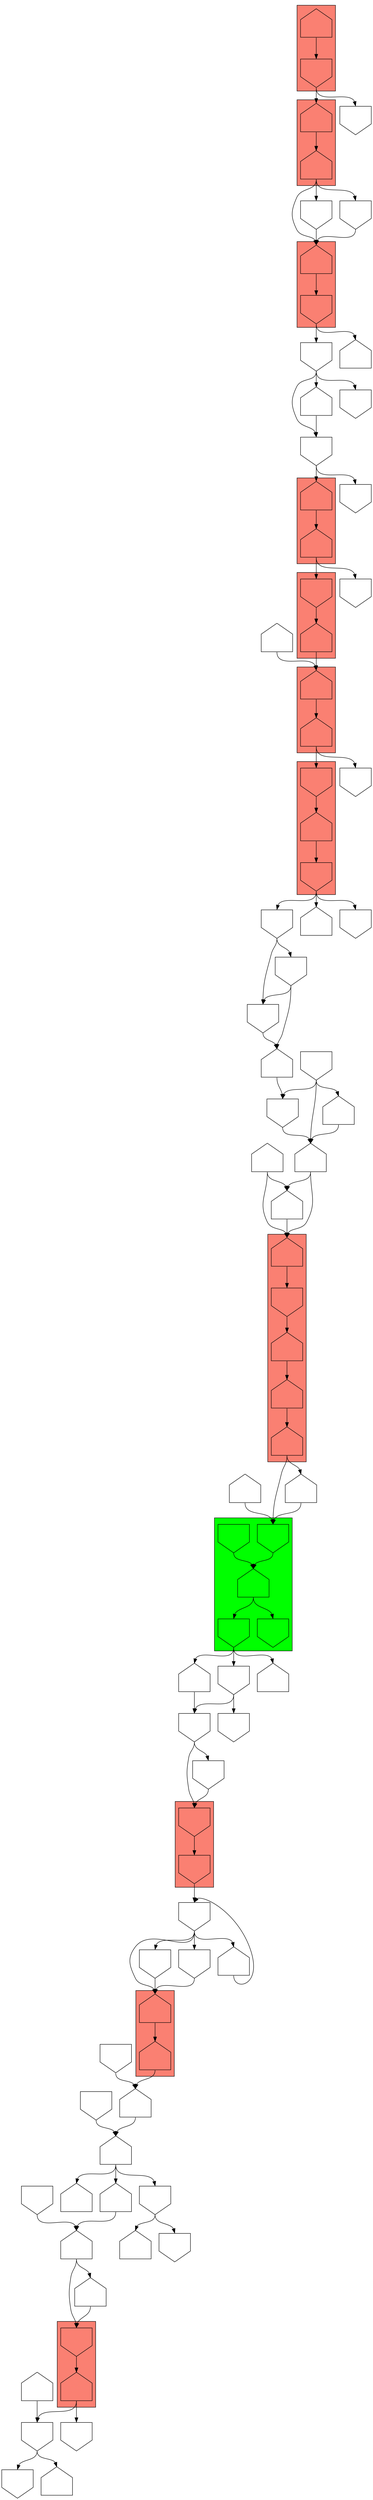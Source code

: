 digraph asm {
	edge [headport=n,tailport=s];
subgraph cluster_C8688_11744 {
	8688 [label="",height=1,width=1,shape=house];
	11744 [label="",height=1,width=1,shape=invhouse];
	style=filled;
	fillcolor=salmon;
}
subgraph cluster_C2024_3469 {
	2024 [label="",height=1,width=1,shape=house];
	3469 [label="",height=1,width=1,shape=house];
	style=filled;
	fillcolor=salmon;
}
subgraph cluster_C17069_11821 {
	17069 [label="",height=1,width=1,shape=invhouse];
	11821 [label="",height=1,width=1,shape=house];
	style=filled;
	fillcolor=salmon;
}
subgraph cluster_C1340_21503 {
	1340 [label="",height=1,width=1,shape=house];
	21503 [label="",height=1,width=1,shape=house];
	style=filled;
	fillcolor=salmon;
}
subgraph cluster_C6545_3692_19822 {
	6545 [label="",height=1,width=1,shape=invhouse];
	3692 [label="",height=1,width=1,shape=house];
	19822 [label="",height=1,width=1,shape=invhouse];
	style=filled;
	fillcolor=salmon;
}
subgraph cluster_C17721_810_8552_2055_20377 {
	17721 [label="",height=1,width=1,shape=house];
	810 [label="",height=1,width=1,shape=invhouse];
	8552 [label="",height=1,width=1,shape=house];
	2055 [label="",height=1,width=1,shape=house];
	20377 [label="",height=1,width=1,shape=house];
	style=filled;
	fillcolor=salmon;
}
subgraph cluster_R6360_10410_10383_6565_7835 {
	6360 [label="",height=1,width=1,shape=invhouse];
	10410 [label="",height=1,width=1,shape=invhouse];
	10383 [label="",height=1,width=1,shape=house];
	6565 [label="",height=1,width=1,shape=invhouse];
	7835 [label="",height=1,width=1,shape=invhouse];
	style=filled;
	fillcolor=green;
}
subgraph cluster_C10863_2526 {
	10863 [label="",height=1,width=1,shape=invhouse];
	2526 [label="",height=1,width=1,shape=invhouse];
	style=filled;
	fillcolor=salmon;
}
subgraph cluster_C6306_9374 {
	6306 [label="",height=1,width=1,shape=house];
	9374 [label="",height=1,width=1,shape=house];
	style=filled;
	fillcolor=salmon;
}
subgraph cluster_C16854_1605 {
	16854 [label="",height=1,width=1,shape=invhouse];
	1605 [label="",height=1,width=1,shape=house];
	style=filled;
	fillcolor=salmon;
}
subgraph cluster_C20764_6602 {
	20764 [label="",height=1,width=1,shape=house];
	6602 [label="",height=1,width=1,shape=house];
	style=filled;
	fillcolor=salmon;
}
subgraph cluster_C17416_9332 {
	17416 [label="",height=1,width=1,shape=house];
	9332 [label="",height=1,width=1,shape=invhouse];
	style=filled;
	fillcolor=salmon;
}
	8223 [label="",height=1,width=1,shape=invhouse];
	609 [label="",height=1,width=1,shape=invhouse];
	11223 [label="",height=1,width=1,shape=invhouse];
	4913 [label="",height=1,width=1,shape=invhouse];
	17175 [label="",height=1,width=1,shape=invhouse];
	15452 [label="",height=1,width=1,shape=house];
	3382 [label="",height=1,width=1,shape=invhouse];
	2883 [label="",height=1,width=1,shape=house];
	14931 [label="",height=1,width=1,shape=house];
	9582 [label="",height=1,width=1,shape=invhouse];
	14160 [label="",height=1,width=1,shape=invhouse];
	8095 [label="",height=1,width=1,shape=invhouse];
	2326 [label="",height=1,width=1,shape=invhouse];
	6336 [label="",height=1,width=1,shape=house];
	2126 [label="",height=1,width=1,shape=house];
	11969 [label="",height=1,width=1,shape=house];
	16383 [label="",height=1,width=1,shape=invhouse];
	17799 [label="",height=1,width=1,shape=house];
	18049 [label="",height=1,width=1,shape=invhouse];
	17686 [label="",height=1,width=1,shape=house];
	8354 [label="",height=1,width=1,shape=house];
	15625 [label="",height=1,width=1,shape=house];
	172 [label="",height=1,width=1,shape=invhouse];
	17394 [label="",height=1,width=1,shape=invhouse];
	17401 [label="",height=1,width=1,shape=house];
	11014 [label="",height=1,width=1,shape=house];
	14180 [label="",height=1,width=1,shape=invhouse];
	15885 [label="",height=1,width=1,shape=invhouse];
	11825 [label="",height=1,width=1,shape=invhouse];
	13758 [label="",height=1,width=1,shape=invhouse];
	10687 [label="",height=1,width=1,shape=invhouse];
	10702 [label="",height=1,width=1,shape=invhouse];
	15449 [label="",height=1,width=1,shape=house];
	18238 [label="",height=1,width=1,shape=house];
	18514 [label="",height=1,width=1,shape=invhouse];
	16017 [label="",height=1,width=1,shape=house];
	13302 [label="",height=1,width=1,shape=house];
	16010 [label="",height=1,width=1,shape=house];
	17153 [label="",height=1,width=1,shape=house];
	14824 [label="",height=1,width=1,shape=invhouse];
	16688 [label="",height=1,width=1,shape=house];
	17485 [label="",height=1,width=1,shape=invhouse];
	6959 [label="",height=1,width=1,shape=house];
	10414 [label="",height=1,width=1,shape=invhouse];
	8976 [label="",height=1,width=1,shape=invhouse];
	11818 [label="",height=1,width=1,shape=house];
	20092 [label="",height=1,width=1,shape=invhouse];
	13457 [label="",height=1,width=1,shape=house];
	12659 [label="",height=1,width=1,shape=invhouse];
	8725 [label="",height=1,width=1,shape=house];
	6358 [label="",height=1,width=1,shape=invhouse];
	11800 [label="",height=1,width=1,shape=invhouse];
	14851 [label="",height=1,width=1,shape=invhouse];
	8688 -> 11744
	11744 -> 8223
	11744 -> 8725
	8223 -> 609
	8223 -> 12659
	8223 -> 13457
	609 -> 2024
	609 -> 20092
	2024 -> 3469
	3469 -> 11223
	3469 -> 17069
	17069 -> 11821
	11821 -> 1340
	1340 -> 21503
	21503 -> 6545
	21503 -> 8976
	6545 -> 3692
	3692 -> 19822
	19822 -> 4913
	19822 -> 6959
	19822 -> 10414
	4913 -> 17175
	4913 -> 17485
	17175 -> 15452
	15452 -> 3382
	3382 -> 2883
	2883 -> 14931
	2883 -> 17721
	14931 -> 17721
	17721 -> 810
	810 -> 8552
	8552 -> 2055
	2055 -> 20377
	20377 -> 6360
	20377 -> 16010
	6360 -> 10383
	10383 -> 6565
	10383 -> 7835
	6565 -> 9582
	6565 -> 16017
	6565 -> 18238
	9582 -> 14160
	9582 -> 18514
	14160 -> 8095
	14160 -> 10863
	8095 -> 10863
	10863 -> 2526
	2526 -> 2326
	2326 -> 6306
	2326 -> 10687
	2326 -> 10702
	2326 -> 15449
	6306 -> 9374
	9374 -> 6336
	6336 -> 2126
	2126 -> 11969
	2126 -> 16383
	2126 -> 17686
	16383 -> 17799
	16383 -> 18049
	17686 -> 8354
	8354 -> 15625
	8354 -> 16854
	15625 -> 16854
	16854 -> 1605
	1605 -> 172
	1605 -> 14180
	172 -> 17394
	172 -> 17401
	11014 -> 172
	15885 -> 8354
	11825 -> 2126
	13758 -> 6336
	10687 -> 6306
	10702 -> 6306
	15449 -> 2326
	18238 -> 14160
	10410 -> 10383
	13302 -> 6360
	16010 -> 6360
	17153 -> 14931
	17153 -> 17721
	14824 -> 2883
	14824 -> 3382
	14824 -> 16688
	16688 -> 2883
	17485 -> 15452
	17485 -> 17175
	11818 -> 1340
	13457 -> 609
	6358 -> 8688
	6602 -> 6358
	6602 -> 8688
	6602 -> 11800
	11800 -> 8688
	20764 -> 6602
	9332 -> 14851
	9332 -> 20764
	17416 -> 9332
}